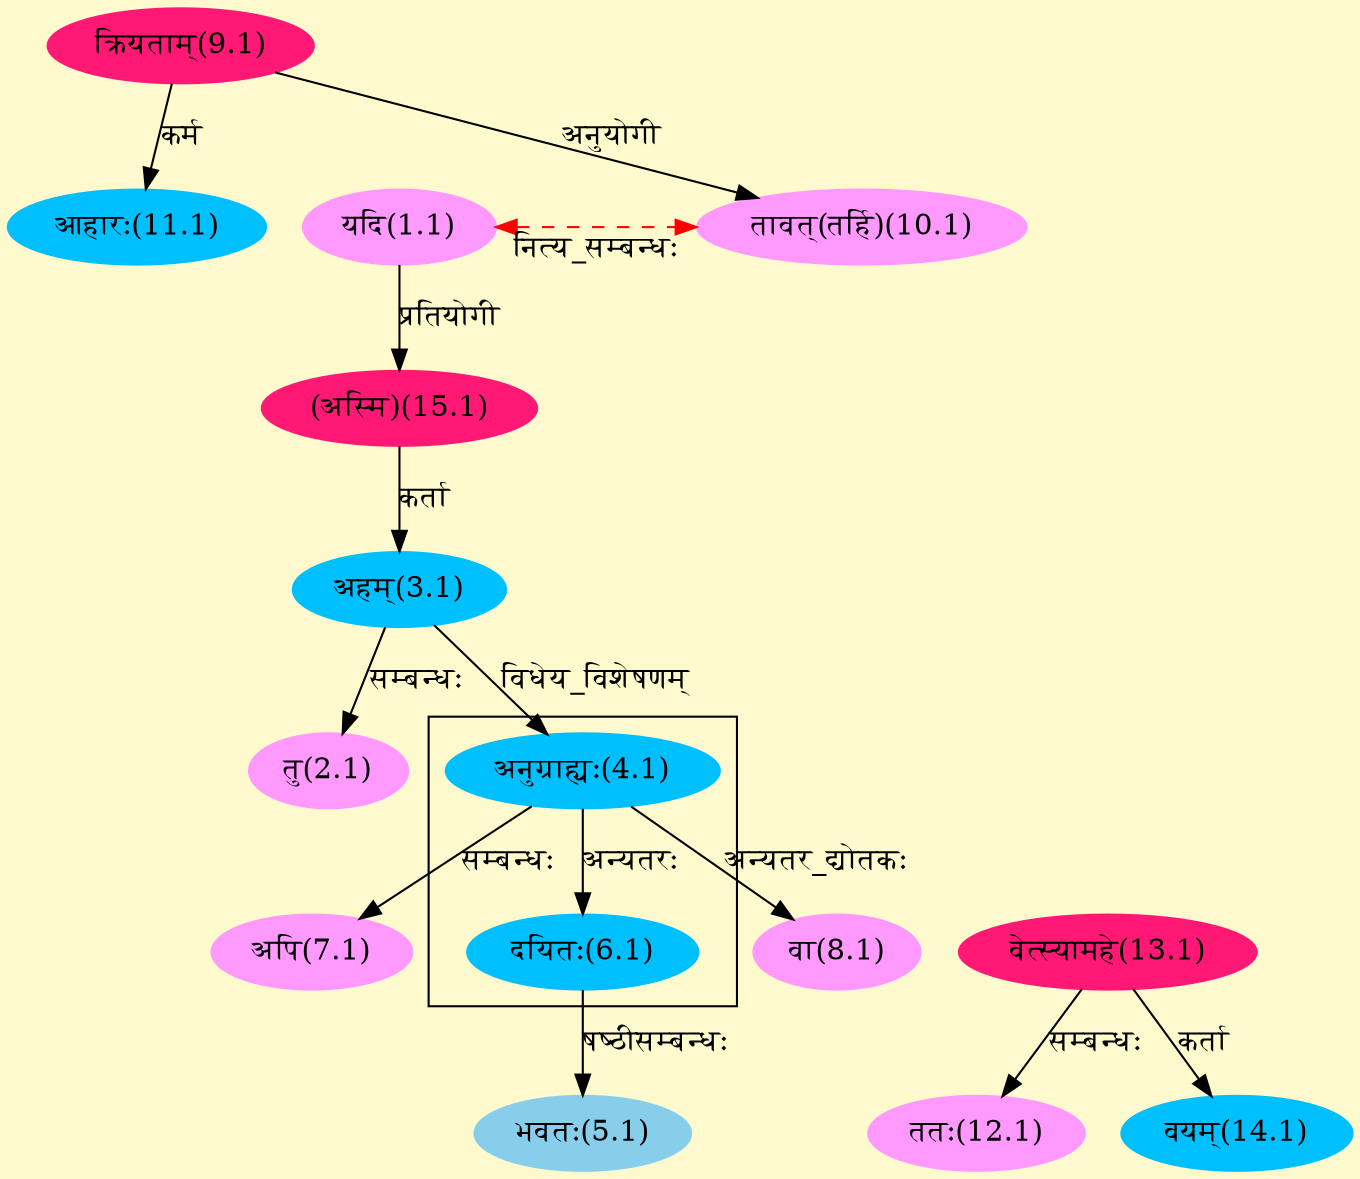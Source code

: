 digraph G{
rankdir=BT;
 compound=true;
 bgcolor="lemonchiffon1";

subgraph cluster_1{
Node6_1 [style=filled, color="#00BFFF" label = "दयितः(6.1)"]
Node4_1 [style=filled, color="#00BFFF" label = "अनुग्राह्यः(4.1)"]

}
Node1_1 [style=filled, color="#FF99FF" label = "यदि(1.1)"]
Node10_1 [style=filled, color="#FF99FF" label = "तावत्(तर्हि)(10.1)"]
Node2_1 [style=filled, color="#FF99FF" label = "तु(2.1)"]
Node3_1 [style=filled, color="#00BFFF" label = "अहम्(3.1)"]
Node15_1 [style=filled, color="#FF1975" label = "(अस्मि)(15.1)"]
Node4_1 [style=filled, color="#00BFFF" label = "अनुग्राह्यः(4.1)"]
Node5_1 [style=filled, color="#87CEEB" label = "भवतः(5.1)"]
Node6_1 [style=filled, color="#00BFFF" label = "दयितः(6.1)"]
Node7_1 [style=filled, color="#FF99FF" label = "अपि(7.1)"]
Node8_1 [style=filled, color="#FF99FF" label = "वा(8.1)"]
Node9_1 [style=filled, color="#FF1975" label = "क्रियताम्(9.1)"]
Node11_1 [style=filled, color="#00BFFF" label = "आहारः(11.1)"]
Node [style=filled, color="" label = "()"]
Node12_1 [style=filled, color="#FF99FF" label = "ततः(12.1)"]
Node13_1 [style=filled, color="#FF1975" label = "वेत्स्यामहे(13.1)"]
Node14_1 [style=filled, color="#00BFFF" label = "वयम्(14.1)"]
{rank = same; Node1_1; Node10_1;}
/* Start of Relations section */

Node1_1 -> Node10_1 [ style=dashed color="red" label="नित्य_सम्बन्धः"  dir="both" ]
Node2_1 -> Node3_1 [  label="सम्बन्धः"  dir="back" ]
Node3_1 -> Node15_1 [  label="कर्ता"  dir="back" ]
Node4_1 -> Node3_1 [  label="विधेय_विशेषणम्"  dir="back" ]
Node5_1 -> Node6_1 [  label="षष्ठीसम्बन्धः"  dir="back" ]
Node6_1 -> Node4_1 [  label="अन्यतरः"  dir="back" ]
Node7_1 -> Node4_1 [  label="सम्बन्धः"  dir="back" ]
Node8_1 -> Node4_1 [  label="अन्यतर_द्योतकः"  dir="back" ]
Node10_1 -> Node9_1 [  label="अनुयोगी"  dir="back" ]
Node11_1 -> Node9_1 [  label="कर्म"  dir="back" ]
Node12_1 -> Node13_1 [  label="सम्बन्धः"  dir="back" ]
Node14_1 -> Node13_1 [  label="कर्ता"  dir="back" ]
Node15_1 -> Node1_1 [  label="प्रतियोगी"  dir="back" ]
}
